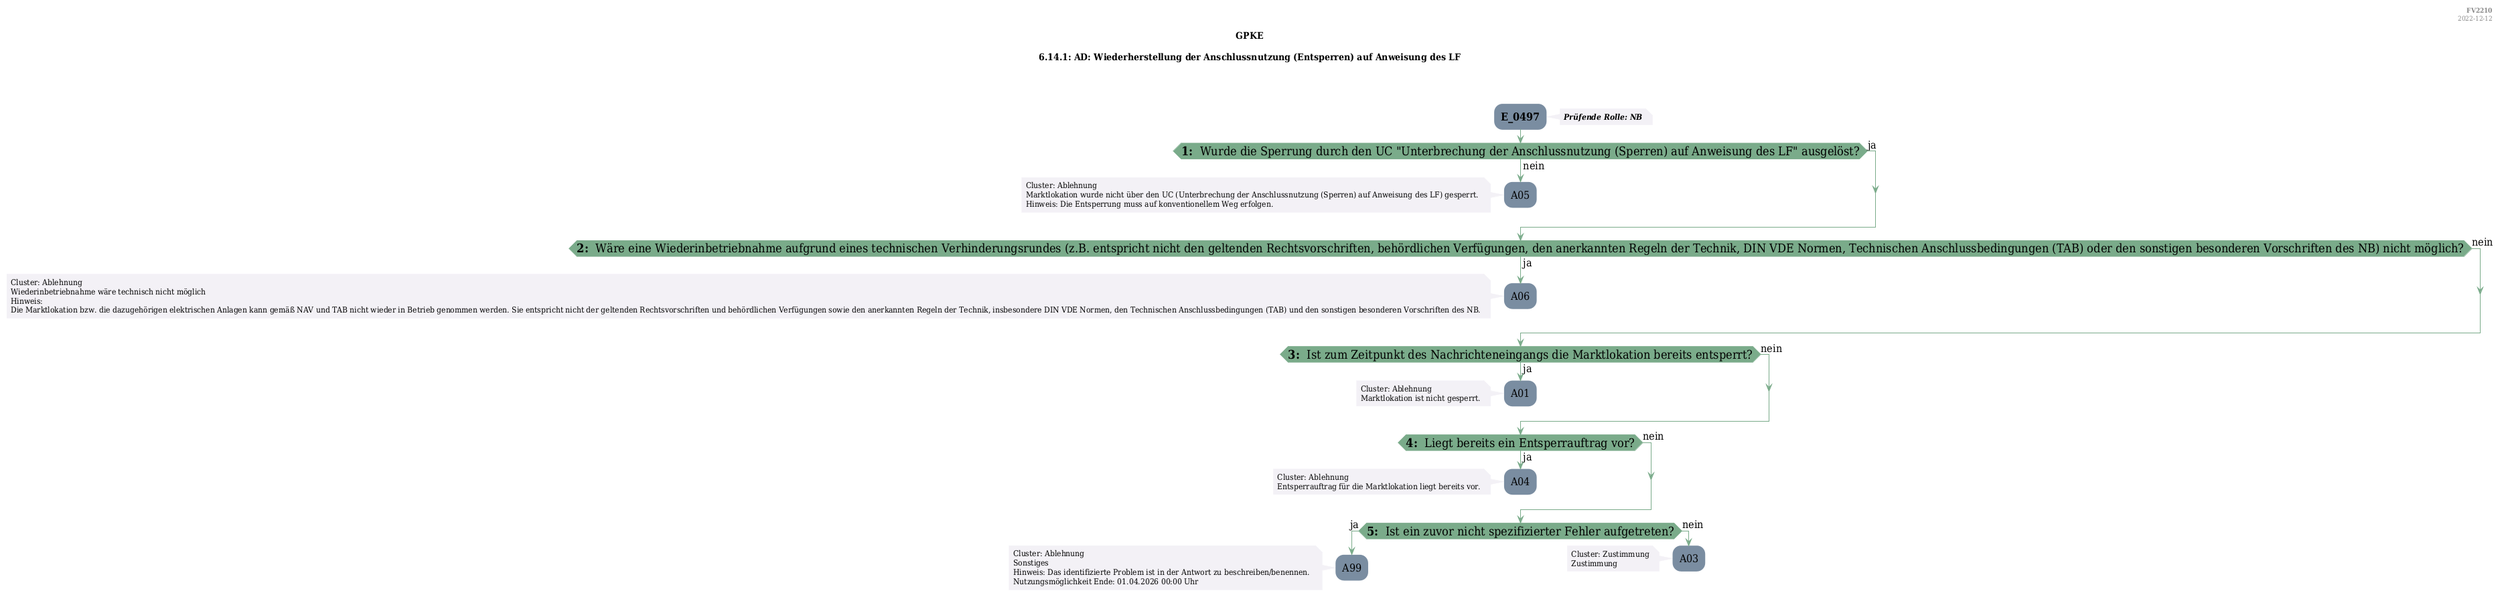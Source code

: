 @startuml
skinparam Shadowing false
skinparam NoteBorderColor #f3f1f6
skinparam NoteBackgroundColor #f3f1f6
skinparam NoteFontSize 12
skinparam ActivityBorderColor none
skinparam ActivityBackgroundColor #7a8da1
skinparam ActivityFontSize 16
skinparam ArrowColor #7aab8a
skinparam ArrowFontSize 16
skinparam ActivityDiamondBackgroundColor #7aab8a
skinparam ActivityDiamondBorderColor #7aab8a
skinparam ActivityDiamondFontSize 18
skinparam defaultFontName DejaVu Serif Condensed
skinparam ActivityEndColor #669580

header
<b>FV2210
2022-12-12
endheader

title
GPKE

6.14.1: AD: Wiederherstellung der Anschlussnutzung (Entsperren) auf Anweisung des LF



end title
:<b>E_0497</b>;
note right
<b><i>Prüfende Rolle: NB
end note

if (<b>1: </b> Wurde die Sperrung durch den UC "Unterbrechung der Anschlussnutzung (Sperren&#41; auf Anweisung des LF" ausgelöst?) then (ja)
else (nein)
    :A05;
    note left
        Cluster: Ablehnung
        Marktlokation wurde nicht über den UC (Unterbrechung der Anschlussnutzung (Sperren&#41; auf Anweisung des LF&#41; gesperrt. 
        Hinweis: Die Entsperrung muss auf konventionellem Weg erfolgen.
    endnote
    kill;
endif
if (<b>2: </b> Wäre eine Wiederinbetriebnahme aufgrund eines technischen Verhinderungsrundes (z.B. entspricht nicht den geltenden Rechtsvorschriften, behördlichen Verfügungen, den anerkannten Regeln der Technik, DIN VDE Normen, Technischen Anschlussbedingungen (TAB&#41; oder den sonstigen besonderen Vorschriften des NB&#41; nicht möglich?) then (ja)
    :A06;
    note left
        Cluster: Ablehnung
        Wiederinbetriebnahme wäre technisch nicht möglich
        Hinweis:
        Die Marktlokation bzw. die dazugehörigen elektrischen Anlagen kann gemäß NAV und TAB nicht wieder in Betrieb genommen werden. Sie entspricht nicht der geltenden Rechtsvorschriften und behördlichen Verfügungen sowie den anerkannten Regeln der Technik, insbesondere DIN VDE Normen, den Technischen Anschlussbedingungen (TAB&#41; und den sonstigen besonderen Vorschriften des NB.
    endnote
    kill;
else (nein)
endif
if (<b>3: </b> Ist zum Zeitpunkt des Nachrichteneingangs die Marktlokation bereits entsperrt?) then (ja)
    :A01;
    note left
        Cluster: Ablehnung
        Marktlokation ist nicht gesperrt.
    endnote
    kill;
else (nein)
endif
if (<b>4: </b> Liegt bereits ein Entsperrauftrag vor?) then (ja)
    :A04;
    note left
        Cluster: Ablehnung
        Entsperrauftrag für die Marktlokation liegt bereits vor.
    endnote
    kill;
else (nein)
endif
if (<b>5: </b> Ist ein zuvor nicht spezifizierter Fehler aufgetreten?) then (ja)
    :A99;
    note left
        Cluster: Ablehnung
        Sonstiges
        Hinweis: Das identifizierte Problem ist in der Antwort zu beschreiben/benennen. 
        Nutzungsmöglichkeit Ende: 01.04.2026 00:00 Uhr
    endnote
    kill;
else (nein)
    :A03;
    note left
        Cluster: Zustimmung
        Zustimmung
    endnote
    kill;
endif

@enduml
